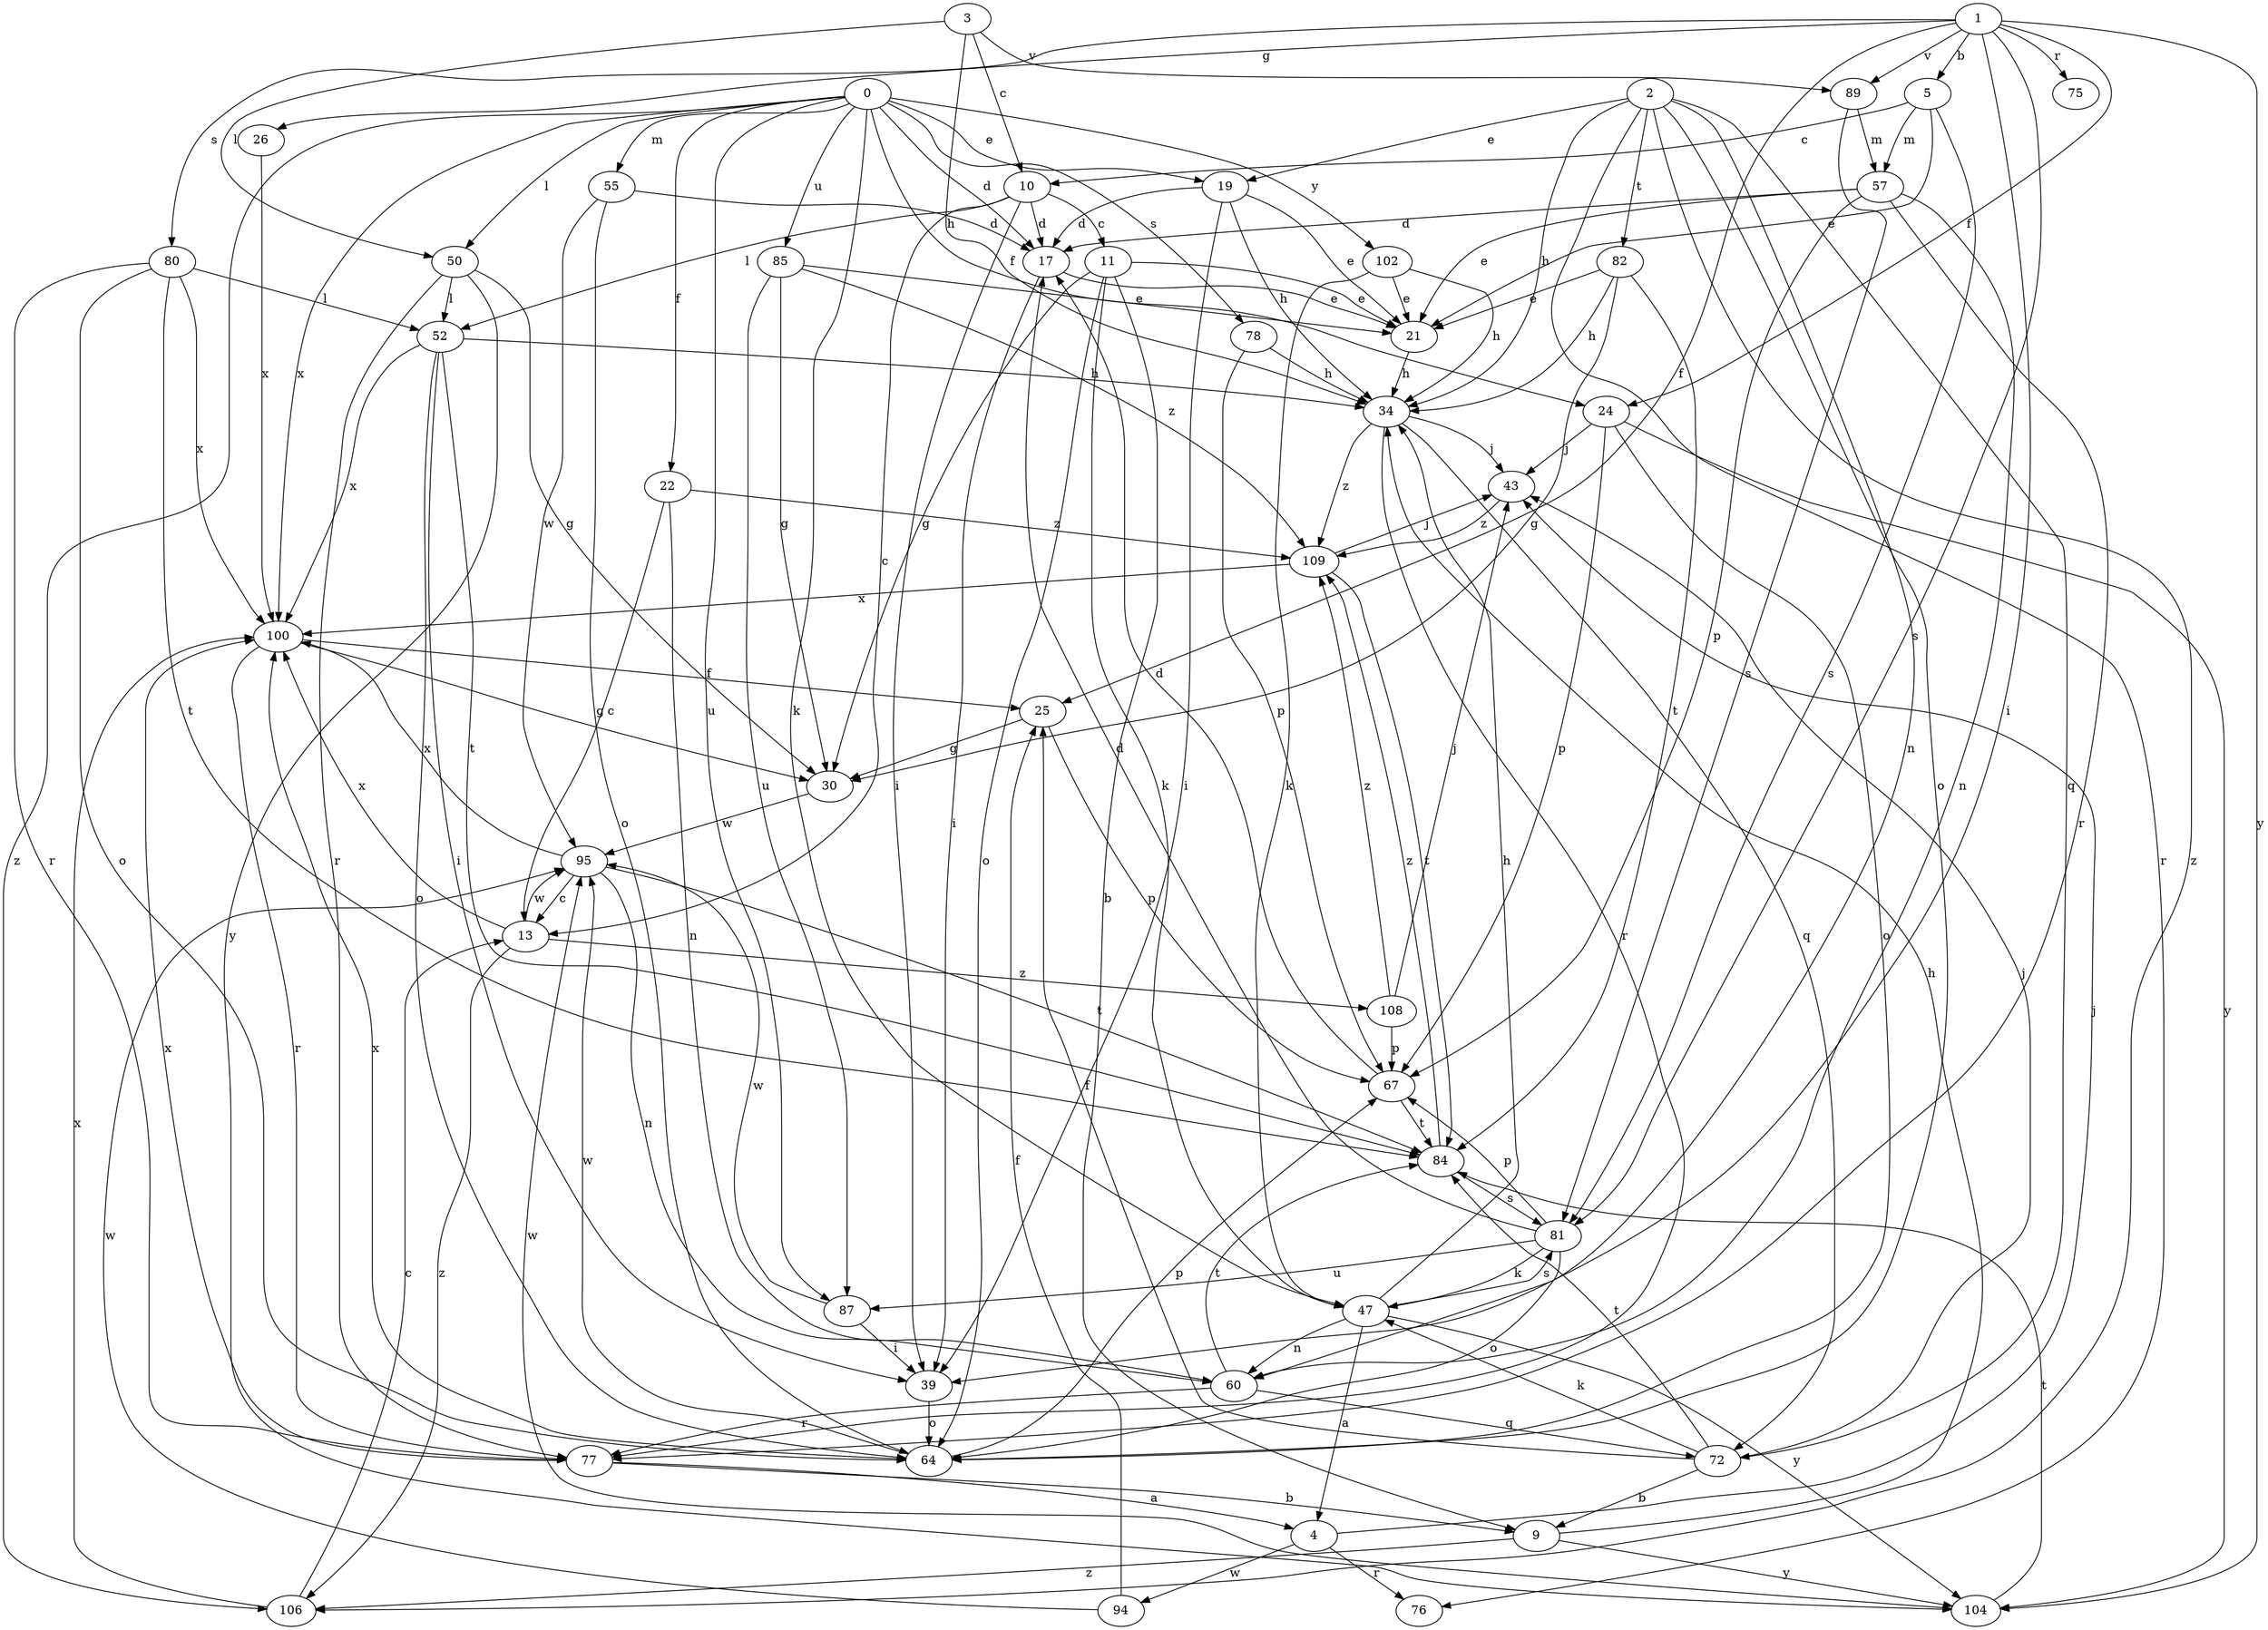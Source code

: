 strict digraph  {
0;
1;
2;
3;
4;
5;
9;
10;
11;
13;
17;
19;
21;
22;
24;
25;
26;
30;
34;
39;
43;
47;
50;
52;
55;
57;
60;
64;
67;
72;
75;
76;
77;
78;
80;
81;
82;
84;
85;
87;
89;
94;
95;
100;
102;
104;
106;
108;
109;
0 -> 17  [label=d];
0 -> 19  [label=e];
0 -> 22  [label=f];
0 -> 24  [label=f];
0 -> 47  [label=k];
0 -> 50  [label=l];
0 -> 55  [label=m];
0 -> 78  [label=s];
0 -> 85  [label=u];
0 -> 87  [label=u];
0 -> 100  [label=x];
0 -> 102  [label=y];
0 -> 106  [label=z];
1 -> 5  [label=b];
1 -> 24  [label=f];
1 -> 25  [label=f];
1 -> 26  [label=g];
1 -> 39  [label=i];
1 -> 75  [label=r];
1 -> 80  [label=s];
1 -> 81  [label=s];
1 -> 89  [label=v];
1 -> 104  [label=y];
2 -> 19  [label=e];
2 -> 34  [label=h];
2 -> 60  [label=n];
2 -> 64  [label=o];
2 -> 72  [label=q];
2 -> 76  [label=r];
2 -> 82  [label=t];
2 -> 106  [label=z];
3 -> 10  [label=c];
3 -> 34  [label=h];
3 -> 50  [label=l];
3 -> 89  [label=v];
4 -> 43  [label=j];
4 -> 76  [label=r];
4 -> 94  [label=w];
5 -> 10  [label=c];
5 -> 21  [label=e];
5 -> 57  [label=m];
5 -> 81  [label=s];
9 -> 34  [label=h];
9 -> 104  [label=y];
9 -> 106  [label=z];
10 -> 11  [label=c];
10 -> 13  [label=c];
10 -> 17  [label=d];
10 -> 39  [label=i];
10 -> 52  [label=l];
11 -> 9  [label=b];
11 -> 21  [label=e];
11 -> 30  [label=g];
11 -> 47  [label=k];
11 -> 64  [label=o];
13 -> 95  [label=w];
13 -> 100  [label=x];
13 -> 106  [label=z];
13 -> 108  [label=z];
17 -> 21  [label=e];
17 -> 39  [label=i];
19 -> 17  [label=d];
19 -> 21  [label=e];
19 -> 34  [label=h];
19 -> 39  [label=i];
21 -> 34  [label=h];
22 -> 13  [label=c];
22 -> 60  [label=n];
22 -> 109  [label=z];
24 -> 43  [label=j];
24 -> 64  [label=o];
24 -> 67  [label=p];
24 -> 104  [label=y];
25 -> 30  [label=g];
25 -> 67  [label=p];
26 -> 100  [label=x];
30 -> 95  [label=w];
34 -> 43  [label=j];
34 -> 72  [label=q];
34 -> 77  [label=r];
34 -> 109  [label=z];
39 -> 64  [label=o];
43 -> 109  [label=z];
47 -> 4  [label=a];
47 -> 34  [label=h];
47 -> 60  [label=n];
47 -> 81  [label=s];
47 -> 104  [label=y];
50 -> 30  [label=g];
50 -> 52  [label=l];
50 -> 77  [label=r];
50 -> 104  [label=y];
52 -> 34  [label=h];
52 -> 39  [label=i];
52 -> 64  [label=o];
52 -> 84  [label=t];
52 -> 100  [label=x];
55 -> 17  [label=d];
55 -> 64  [label=o];
55 -> 95  [label=w];
57 -> 17  [label=d];
57 -> 21  [label=e];
57 -> 60  [label=n];
57 -> 67  [label=p];
57 -> 77  [label=r];
60 -> 72  [label=q];
60 -> 77  [label=r];
60 -> 84  [label=t];
64 -> 67  [label=p];
64 -> 95  [label=w];
64 -> 100  [label=x];
67 -> 17  [label=d];
67 -> 84  [label=t];
72 -> 9  [label=b];
72 -> 25  [label=f];
72 -> 43  [label=j];
72 -> 47  [label=k];
72 -> 84  [label=t];
77 -> 4  [label=a];
77 -> 9  [label=b];
77 -> 100  [label=x];
78 -> 34  [label=h];
78 -> 67  [label=p];
80 -> 52  [label=l];
80 -> 64  [label=o];
80 -> 77  [label=r];
80 -> 84  [label=t];
80 -> 100  [label=x];
81 -> 17  [label=d];
81 -> 47  [label=k];
81 -> 64  [label=o];
81 -> 67  [label=p];
81 -> 87  [label=u];
82 -> 21  [label=e];
82 -> 30  [label=g];
82 -> 34  [label=h];
82 -> 84  [label=t];
84 -> 81  [label=s];
84 -> 109  [label=z];
85 -> 21  [label=e];
85 -> 30  [label=g];
85 -> 87  [label=u];
85 -> 109  [label=z];
87 -> 39  [label=i];
87 -> 95  [label=w];
89 -> 57  [label=m];
89 -> 81  [label=s];
94 -> 25  [label=f];
94 -> 95  [label=w];
95 -> 13  [label=c];
95 -> 60  [label=n];
95 -> 84  [label=t];
95 -> 100  [label=x];
100 -> 25  [label=f];
100 -> 30  [label=g];
100 -> 77  [label=r];
102 -> 21  [label=e];
102 -> 34  [label=h];
102 -> 47  [label=k];
104 -> 84  [label=t];
104 -> 95  [label=w];
106 -> 13  [label=c];
106 -> 100  [label=x];
108 -> 43  [label=j];
108 -> 67  [label=p];
108 -> 109  [label=z];
109 -> 43  [label=j];
109 -> 84  [label=t];
109 -> 100  [label=x];
}
